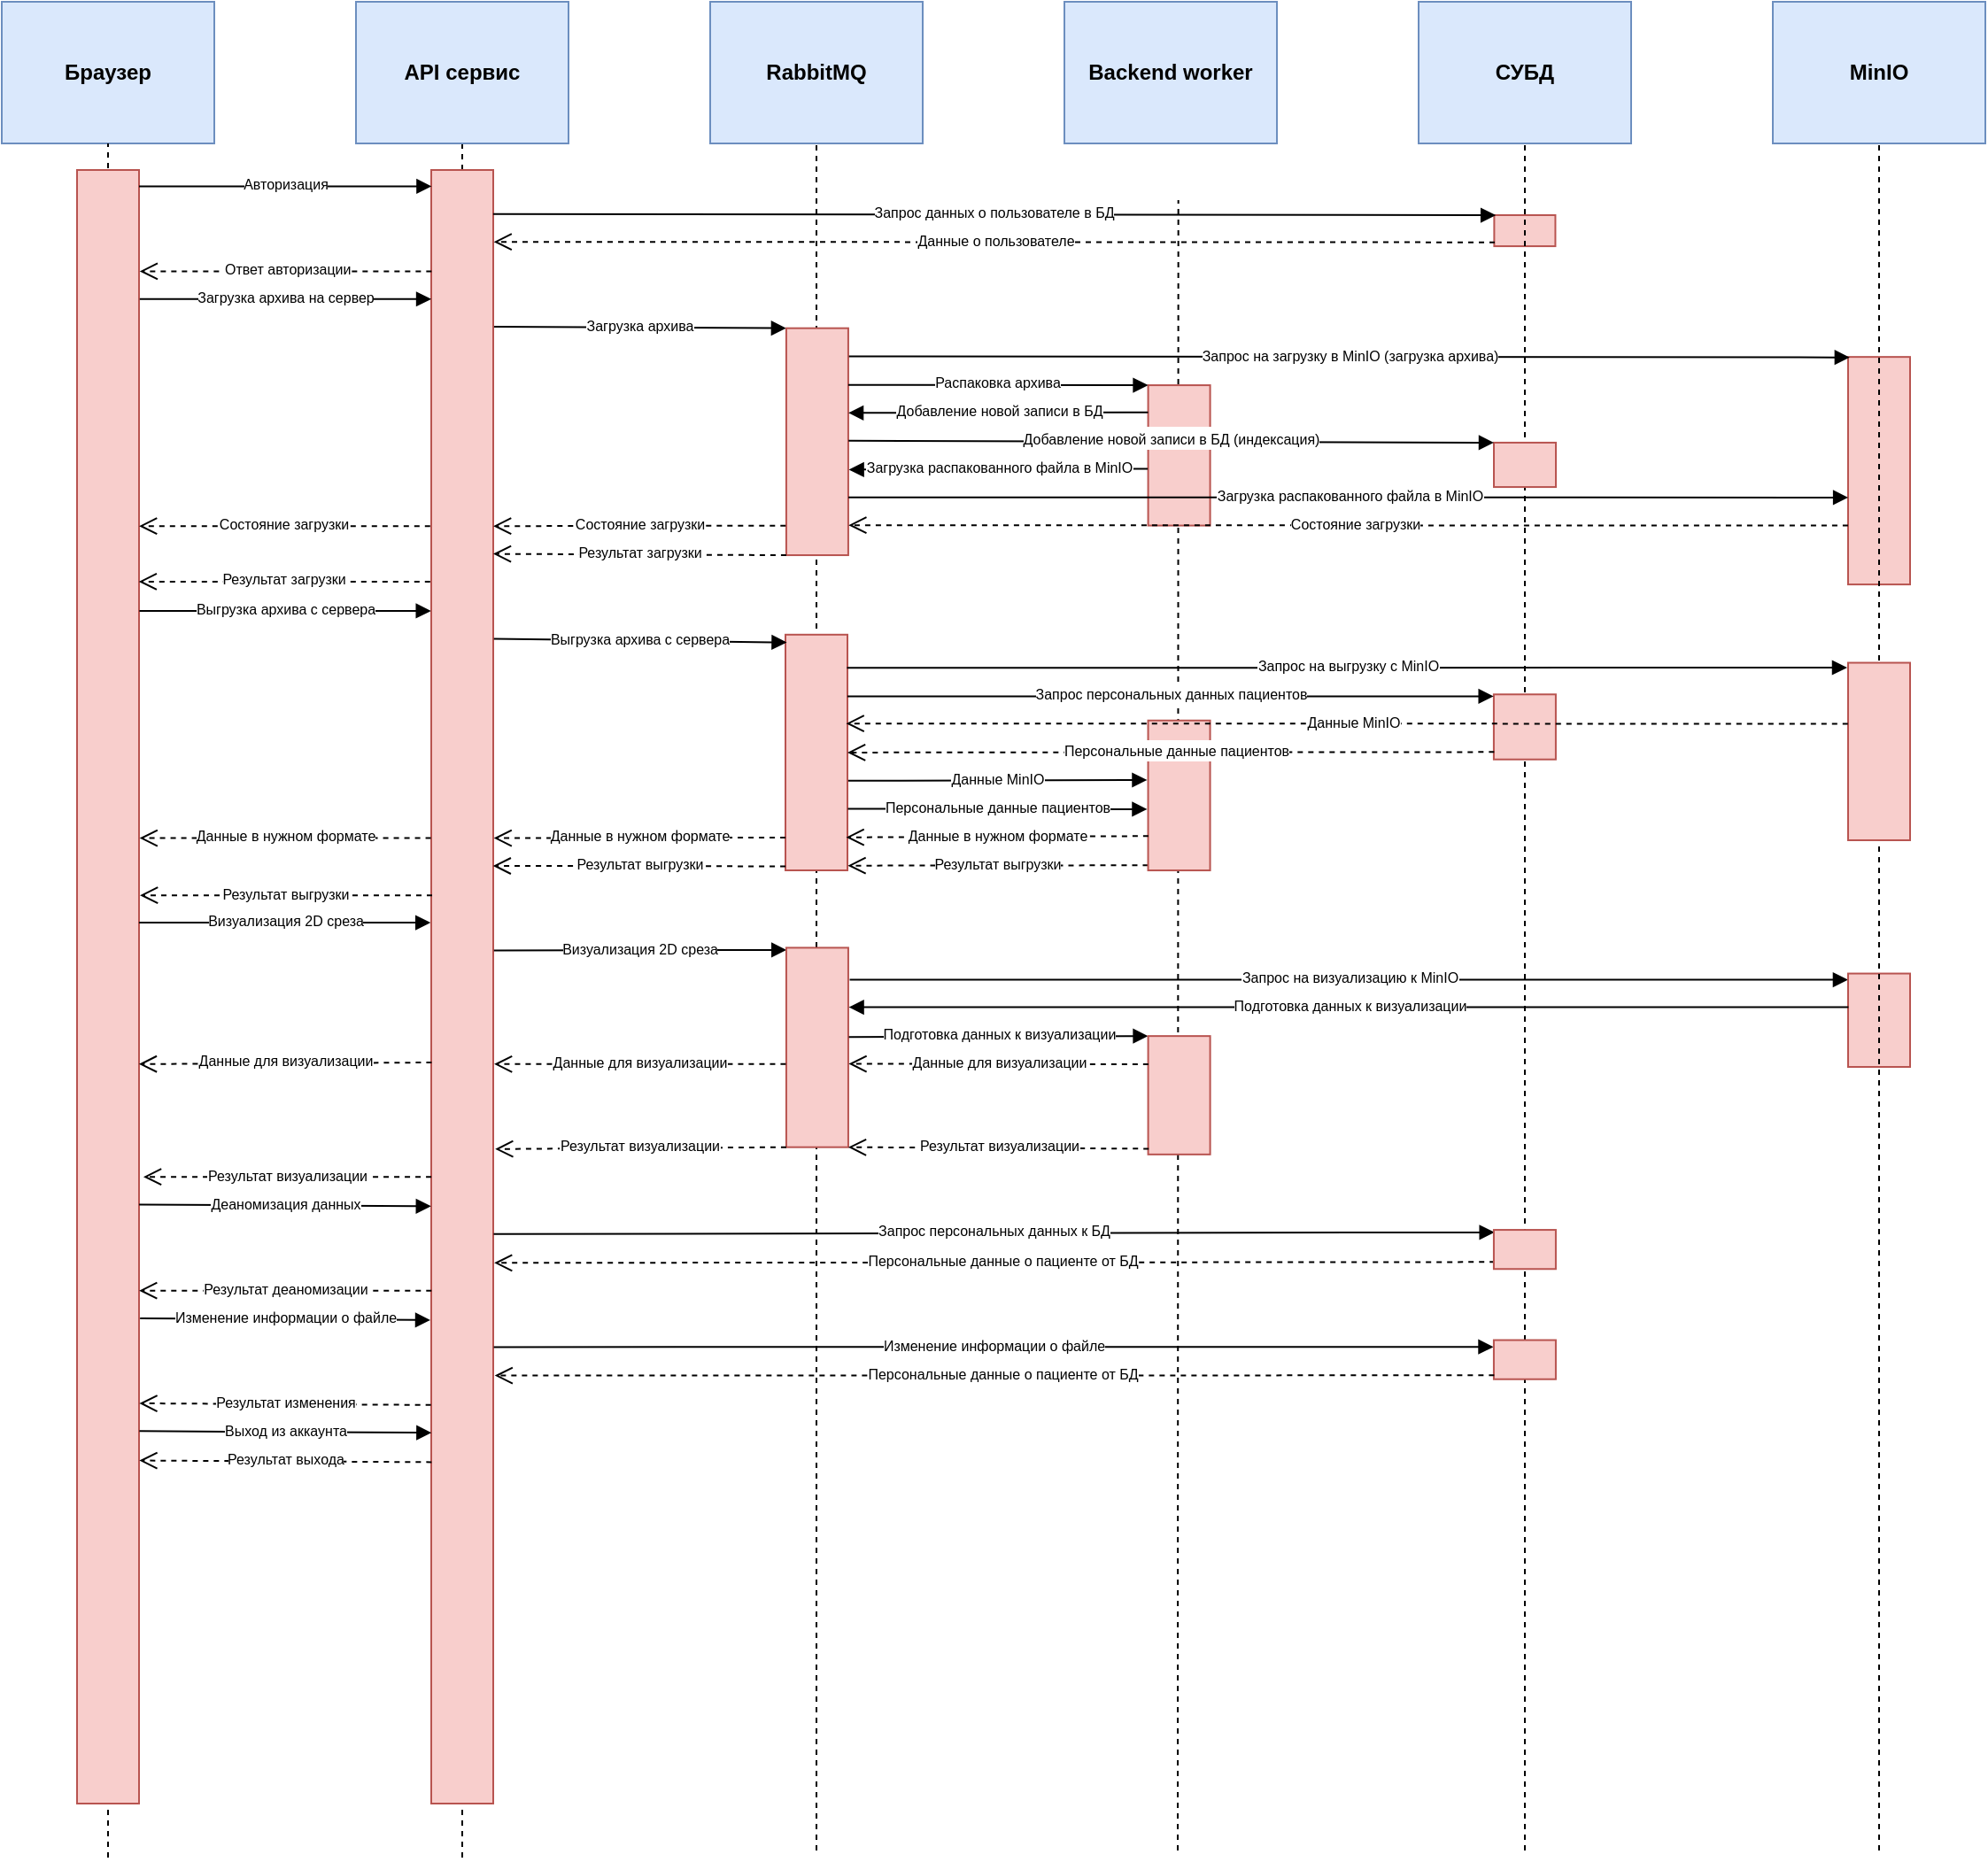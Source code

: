 <mxfile version="24.7.8">
  <diagram name="Page-1" id="-7-vLeRaQvUi-DyRjATi">
    <mxGraphModel dx="819" dy="477" grid="1" gridSize="4" guides="1" tooltips="1" connect="1" arrows="1" fold="1" page="1" pageScale="1" pageWidth="850" pageHeight="1100" math="0" shadow="0">
      <root>
        <mxCell id="0" />
        <mxCell id="1" parent="0" />
        <mxCell id="jtM0x4LrWnEkOrYZ_eJX-8" value="" style="endArrow=none;dashed=1;html=1;rounded=0;entryX=0.536;entryY=1.002;entryDx=0;entryDy=0;entryPerimeter=0;" parent="1" edge="1">
          <mxGeometry width="50" height="50" relative="1" as="geometry">
            <mxPoint x="704" y="1084" as="sourcePoint" />
            <mxPoint x="704.34" y="152.0" as="targetPoint" />
          </mxGeometry>
        </mxCell>
        <mxCell id="DCnHzgPeeYYXoKH0LnII-5" value="" style="endArrow=none;dashed=1;html=1;rounded=0;entryX=0.5;entryY=1;entryDx=0;entryDy=0;" parent="1" source="DCnHzgPeeYYXoKH0LnII-15" target="QcKT72nkIw5ETrxxPbvO-2" edge="1">
          <mxGeometry width="50" height="50" relative="1" as="geometry">
            <mxPoint x="300" y="1080" as="sourcePoint" />
            <mxPoint x="300.1" y="130" as="targetPoint" />
          </mxGeometry>
        </mxCell>
        <mxCell id="DCnHzgPeeYYXoKH0LnII-6" value="" style="endArrow=none;dashed=1;html=1;rounded=0;entryX=0.5;entryY=1;entryDx=0;entryDy=0;" parent="1" target="DCnHzgPeeYYXoKH0LnII-3" edge="1">
          <mxGeometry width="50" height="50" relative="1" as="geometry">
            <mxPoint x="500" y="1084" as="sourcePoint" />
            <mxPoint x="499.71" y="130" as="targetPoint" />
          </mxGeometry>
        </mxCell>
        <mxCell id="QcKT72nkIw5ETrxxPbvO-1" value="&lt;b&gt;Браузер&lt;/b&gt;" style="html=1;whiteSpace=wrap;fillColor=#dae8fc;strokeColor=#6c8ebf;" parent="1" vertex="1">
          <mxGeometry x="40" y="40" width="120" height="80" as="geometry" />
        </mxCell>
        <mxCell id="QcKT72nkIw5ETrxxPbvO-2" value="&lt;b&gt;API сервис&lt;/b&gt;" style="html=1;whiteSpace=wrap;fillColor=#dae8fc;strokeColor=#6c8ebf;" parent="1" vertex="1">
          <mxGeometry x="240" y="40" width="120" height="80" as="geometry" />
        </mxCell>
        <mxCell id="QcKT72nkIw5ETrxxPbvO-3" value="&lt;b&gt;Backend worker&lt;/b&gt;" style="html=1;whiteSpace=wrap;fillColor=#dae8fc;strokeColor=#6c8ebf;" parent="1" vertex="1">
          <mxGeometry x="640" y="40" width="120" height="80" as="geometry" />
        </mxCell>
        <mxCell id="DCnHzgPeeYYXoKH0LnII-3" value="&lt;b&gt;RabbitMQ&lt;/b&gt;" style="html=1;whiteSpace=wrap;fillColor=#dae8fc;strokeColor=#6c8ebf;" parent="1" vertex="1">
          <mxGeometry x="440" y="40" width="120" height="80" as="geometry" />
        </mxCell>
        <mxCell id="DCnHzgPeeYYXoKH0LnII-13" value="" style="endArrow=none;dashed=1;html=1;rounded=0;entryX=0.5;entryY=1;entryDx=0;entryDy=0;" parent="1" target="QcKT72nkIw5ETrxxPbvO-1" edge="1">
          <mxGeometry width="50" height="50" relative="1" as="geometry">
            <mxPoint x="100" y="1088" as="sourcePoint" />
            <mxPoint x="100" y="590" as="targetPoint" />
          </mxGeometry>
        </mxCell>
        <mxCell id="DCnHzgPeeYYXoKH0LnII-8" value="" style="rounded=0;whiteSpace=wrap;html=1;rotation=90;labelBackgroundColor=none;glass=0;fillColor=#f8cecc;strokeColor=#b85450;" parent="1" vertex="1">
          <mxGeometry x="-361.25" y="578.75" width="922.5" height="35" as="geometry" />
        </mxCell>
        <mxCell id="DCnHzgPeeYYXoKH0LnII-16" value="" style="endArrow=none;dashed=1;html=1;rounded=0;" parent="1" target="DCnHzgPeeYYXoKH0LnII-15" edge="1">
          <mxGeometry width="50" height="50" relative="1" as="geometry">
            <mxPoint x="300" y="1088" as="sourcePoint" />
            <mxPoint x="300" y="120" as="targetPoint" />
          </mxGeometry>
        </mxCell>
        <mxCell id="DCnHzgPeeYYXoKH0LnII-15" value="" style="rounded=0;whiteSpace=wrap;html=1;rotation=90;labelBackgroundColor=none;glass=0;fillColor=#f8cecc;strokeColor=#b85450;" parent="1" vertex="1">
          <mxGeometry x="-161.25" y="578.75" width="922.5" height="35" as="geometry" />
        </mxCell>
        <mxCell id="DCnHzgPeeYYXoKH0LnII-17" value="&lt;font style=&quot;font-size: 8px;&quot;&gt;Авторизация&lt;/font&gt;" style="html=1;verticalAlign=bottom;endArrow=block;curved=0;rounded=0;exitX=0.01;exitY=0;exitDx=0;exitDy=0;exitPerimeter=0;jumpSize=6;movable=1;resizable=1;rotatable=1;deletable=1;editable=1;locked=0;connectable=1;shadow=0;strokeWidth=1;entryX=0.01;entryY=0.994;entryDx=0;entryDy=0;entryPerimeter=0;targetPerimeterSpacing=0;spacingTop=0;spacing=-5;sourcePerimeterSpacing=0;endSize=6;startSize=6;" parent="1" source="DCnHzgPeeYYXoKH0LnII-8" target="DCnHzgPeeYYXoKH0LnII-15" edge="1">
          <mxGeometry x="0.0" width="80" relative="1" as="geometry">
            <mxPoint x="269.825" y="151.288" as="sourcePoint" />
            <mxPoint x="283" y="150" as="targetPoint" />
            <mxPoint as="offset" />
          </mxGeometry>
        </mxCell>
        <mxCell id="DCnHzgPeeYYXoKH0LnII-22" value="" style="rounded=0;whiteSpace=wrap;html=1;rotation=90;labelBackgroundColor=none;glass=0;fillColor=#f8cecc;strokeColor=#b85450;" parent="1" vertex="1">
          <mxGeometry x="891.18" y="152" width="17.55" height="34.53" as="geometry" />
        </mxCell>
        <mxCell id="DCnHzgPeeYYXoKH0LnII-23" value="Запрос данных о пользователе в БД" style="html=1;verticalAlign=bottom;endArrow=block;curved=0;rounded=0;exitX=0.027;exitY=0.002;exitDx=0;exitDy=0;exitPerimeter=0;jumpSize=6;movable=1;resizable=1;rotatable=1;deletable=1;editable=1;locked=0;connectable=1;shadow=0;strokeWidth=1;targetPerimeterSpacing=0;spacingTop=0;spacing=-5;sourcePerimeterSpacing=0;endSize=6;startSize=6;fontSize=8;entryX=0.002;entryY=0.974;entryDx=0;entryDy=0;entryPerimeter=0;" parent="1" source="DCnHzgPeeYYXoKH0LnII-15" target="DCnHzgPeeYYXoKH0LnII-22" edge="1">
          <mxGeometry x="0.0" width="80" relative="1" as="geometry">
            <mxPoint x="318.235" y="160.005" as="sourcePoint" />
            <mxPoint x="880" y="160" as="targetPoint" />
            <mxPoint as="offset" />
          </mxGeometry>
        </mxCell>
        <mxCell id="DCnHzgPeeYYXoKH0LnII-25" value="&lt;font style=&quot;font-size: 8px;&quot;&gt;Данные о пользователе&lt;/font&gt;" style="html=1;verticalAlign=bottom;endArrow=open;dashed=1;endSize=8;rounded=0;spacing=-5;fontSize=10;entryX=0.044;entryY=-0.009;entryDx=0;entryDy=0;entryPerimeter=0;exitX=0.874;exitY=0.991;exitDx=0;exitDy=0;exitPerimeter=0;" parent="1" source="DCnHzgPeeYYXoKH0LnII-22" target="DCnHzgPeeYYXoKH0LnII-15" edge="1">
          <mxGeometry x="0.0" relative="1" as="geometry">
            <mxPoint x="876" y="176" as="sourcePoint" />
            <mxPoint x="318.095" y="175.688" as="targetPoint" />
            <mxPoint as="offset" />
          </mxGeometry>
        </mxCell>
        <mxCell id="cB62RRdeZVZAQ7C6WHtT-6" value="&lt;span style=&quot;font-size: 8px;&quot;&gt;&amp;nbsp;Ответ авторизации&lt;/span&gt;" style="html=1;verticalAlign=bottom;endArrow=open;dashed=1;endSize=8;rounded=0;exitX=0.062;exitY=0.995;exitDx=0;exitDy=0;exitPerimeter=0;spacing=-5;fontSize=10;entryX=0.062;entryY=-0.011;entryDx=0;entryDy=0;entryPerimeter=0;" parent="1" source="DCnHzgPeeYYXoKH0LnII-15" target="DCnHzgPeeYYXoKH0LnII-8" edge="1">
          <mxGeometry x="0.001" relative="1" as="geometry">
            <mxPoint x="280.825" y="191.997" as="sourcePoint" />
            <mxPoint x="120" y="192" as="targetPoint" />
            <mxPoint as="offset" />
          </mxGeometry>
        </mxCell>
        <mxCell id="jtM0x4LrWnEkOrYZ_eJX-1" value="&lt;span style=&quot;font-size: 8px;&quot;&gt;Загрузка архива на сервер&lt;/span&gt;" style="html=1;verticalAlign=bottom;endArrow=block;curved=0;rounded=0;jumpSize=6;movable=1;resizable=1;rotatable=1;deletable=1;editable=1;locked=0;connectable=1;shadow=0;strokeWidth=1;targetPerimeterSpacing=0;spacingTop=0;spacing=-5;sourcePerimeterSpacing=0;endSize=6;startSize=6;exitX=0.079;exitY=-0.011;exitDx=0;exitDy=0;exitPerimeter=0;entryX=0.079;entryY=0.999;entryDx=0;entryDy=0;entryPerimeter=0;" parent="1" source="DCnHzgPeeYYXoKH0LnII-8" target="DCnHzgPeeYYXoKH0LnII-15" edge="1">
          <mxGeometry x="0.0" width="80" relative="1" as="geometry">
            <mxPoint x="120" y="208" as="sourcePoint" />
            <mxPoint x="280" y="208" as="targetPoint" />
            <mxPoint as="offset" />
          </mxGeometry>
        </mxCell>
        <mxCell id="jtM0x4LrWnEkOrYZ_eJX-5" value="&lt;span style=&quot;font-size: 8px;&quot;&gt;Загрузка архива&lt;/span&gt;" style="html=1;verticalAlign=bottom;endArrow=block;curved=0;rounded=0;jumpSize=6;movable=1;resizable=1;rotatable=1;deletable=1;editable=1;locked=0;connectable=1;shadow=0;strokeWidth=1;targetPerimeterSpacing=0;spacingTop=0;spacing=-5;sourcePerimeterSpacing=0;endSize=6;startSize=6;entryX=0;entryY=1;entryDx=0;entryDy=0;exitX=0.096;exitY=-0.013;exitDx=0;exitDy=0;exitPerimeter=0;" parent="1" source="DCnHzgPeeYYXoKH0LnII-15" target="jtM0x4LrWnEkOrYZ_eJX-4" edge="1">
          <mxGeometry x="0.0" width="80" relative="1" as="geometry">
            <mxPoint x="336" y="224" as="sourcePoint" />
            <mxPoint x="480" y="223.86" as="targetPoint" />
            <mxPoint as="offset" />
          </mxGeometry>
        </mxCell>
        <mxCell id="jtM0x4LrWnEkOrYZ_eJX-7" value="&lt;b&gt;СУБД&lt;/b&gt;" style="html=1;whiteSpace=wrap;fillColor=#dae8fc;strokeColor=#6c8ebf;" parent="1" vertex="1">
          <mxGeometry x="840" y="40" width="120" height="80" as="geometry" />
        </mxCell>
        <mxCell id="jtM0x4LrWnEkOrYZ_eJX-11" value="" style="endArrow=none;dashed=1;html=1;rounded=0;entryX=0.5;entryY=1;entryDx=0;entryDy=0;" parent="1" target="jtM0x4LrWnEkOrYZ_eJX-7" edge="1">
          <mxGeometry width="50" height="50" relative="1" as="geometry">
            <mxPoint x="900" y="1084" as="sourcePoint" />
            <mxPoint x="908" y="143.08" as="targetPoint" />
          </mxGeometry>
        </mxCell>
        <mxCell id="jtM0x4LrWnEkOrYZ_eJX-10" value="" style="rounded=0;whiteSpace=wrap;html=1;rotation=90;labelBackgroundColor=none;glass=0;fillColor=#f8cecc;strokeColor=#b85450;" parent="1" vertex="1">
          <mxGeometry x="1035.76" y="287.31" width="128.47" height="35" as="geometry" />
        </mxCell>
        <mxCell id="jtM0x4LrWnEkOrYZ_eJX-14" value="" style="rounded=0;whiteSpace=wrap;html=1;rotation=90;labelBackgroundColor=none;glass=0;fillColor=#f8cecc;strokeColor=#b85450;" parent="1" vertex="1">
          <mxGeometry x="887.47" y="284" width="25.07" height="35" as="geometry" />
        </mxCell>
        <mxCell id="jtM0x4LrWnEkOrYZ_eJX-4" value="" style="rounded=0;whiteSpace=wrap;html=1;rotation=90;labelBackgroundColor=none;glass=0;fillColor=#f8cecc;strokeColor=#b85450;" parent="1" vertex="1">
          <mxGeometry x="436.37" y="270.93" width="128.18" height="35" as="geometry" />
        </mxCell>
        <mxCell id="jtM0x4LrWnEkOrYZ_eJX-9" value="&lt;span style=&quot;font-size: 8px;&quot;&gt;Запрос на загрузку в MinIO (загрузка архива)&lt;/span&gt;" style="html=1;verticalAlign=bottom;endArrow=block;curved=0;rounded=0;jumpSize=6;movable=1;resizable=1;rotatable=1;deletable=1;editable=1;locked=0;connectable=1;shadow=0;strokeWidth=1;targetPerimeterSpacing=0;spacingTop=0;spacing=-5;sourcePerimeterSpacing=0;endSize=6;startSize=6;entryX=0.002;entryY=0.973;entryDx=0;entryDy=0;entryPerimeter=0;exitX=0.124;exitY=-0.011;exitDx=0;exitDy=0;exitPerimeter=0;" parent="1" source="jtM0x4LrWnEkOrYZ_eJX-4" target="jtM0x4LrWnEkOrYZ_eJX-10" edge="1">
          <mxGeometry x="0.0" width="80" relative="1" as="geometry">
            <mxPoint x="540" y="256" as="sourcePoint" />
            <mxPoint x="880" y="255.86" as="targetPoint" />
            <mxPoint as="offset" />
          </mxGeometry>
        </mxCell>
        <mxCell id="jtM0x4LrWnEkOrYZ_eJX-16" value="&lt;span style=&quot;font-size: 8px;&quot;&gt;Состояние загрузки&lt;/span&gt;" style="html=1;verticalAlign=bottom;endArrow=open;dashed=1;endSize=8;rounded=0;spacing=-5;fontSize=10;exitX=0.87;exitY=1.009;exitDx=0;exitDy=0;exitPerimeter=0;entryX=0.218;entryY=-0.001;entryDx=0;entryDy=0;entryPerimeter=0;" parent="1" source="jtM0x4LrWnEkOrYZ_eJX-4" target="DCnHzgPeeYYXoKH0LnII-15" edge="1">
          <mxGeometry x="0.001" relative="1" as="geometry">
            <mxPoint x="472" y="336" as="sourcePoint" />
            <mxPoint x="324" y="336" as="targetPoint" />
            <mxPoint as="offset" />
          </mxGeometry>
        </mxCell>
        <mxCell id="jtM0x4LrWnEkOrYZ_eJX-19" value="&lt;span style=&quot;font-size: 8px;&quot;&gt;Состояние загрузки&lt;/span&gt;" style="html=1;verticalAlign=bottom;endArrow=open;dashed=1;endSize=8;rounded=0;spacing=-5;fontSize=10;exitX=0.218;exitY=1.017;exitDx=0;exitDy=0;exitPerimeter=0;entryX=0.218;entryY=-0.001;entryDx=0;entryDy=0;entryPerimeter=0;" parent="1" source="DCnHzgPeeYYXoKH0LnII-15" target="DCnHzgPeeYYXoKH0LnII-8" edge="1">
          <mxGeometry x="0.001" relative="1" as="geometry">
            <mxPoint x="276" y="336" as="sourcePoint" />
            <mxPoint x="124" y="336" as="targetPoint" />
            <mxPoint as="offset" />
          </mxGeometry>
        </mxCell>
        <mxCell id="jtM0x4LrWnEkOrYZ_eJX-21" value="&lt;span style=&quot;font-size: 8px;&quot;&gt;Результат загрузки&lt;/span&gt;" style="html=1;verticalAlign=bottom;endArrow=open;dashed=1;endSize=8;rounded=0;spacing=-5;fontSize=10;exitX=0.252;exitY=1.017;exitDx=0;exitDy=0;exitPerimeter=0;entryX=0.252;entryY=0.004;entryDx=0;entryDy=0;entryPerimeter=0;" parent="1" source="DCnHzgPeeYYXoKH0LnII-15" target="DCnHzgPeeYYXoKH0LnII-8" edge="1">
          <mxGeometry x="0.001" relative="1" as="geometry">
            <mxPoint x="272" y="368" as="sourcePoint" />
            <mxPoint x="128" y="368" as="targetPoint" />
            <mxPoint as="offset" />
          </mxGeometry>
        </mxCell>
        <mxCell id="jtM0x4LrWnEkOrYZ_eJX-22" value="&lt;span style=&quot;font-size: 8px;&quot;&gt;Выгрузка архива с сервера&lt;/span&gt;" style="html=1;verticalAlign=bottom;endArrow=block;curved=0;rounded=0;exitX=0.339;exitY=-0.005;exitDx=0;exitDy=0;exitPerimeter=0;jumpSize=6;movable=1;resizable=1;rotatable=1;deletable=1;editable=1;locked=0;connectable=1;shadow=0;strokeWidth=1;targetPerimeterSpacing=0;spacingTop=0;spacing=-5;sourcePerimeterSpacing=0;endSize=6;startSize=6;entryX=0.339;entryY=1.004;entryDx=0;entryDy=0;entryPerimeter=0;" parent="1" edge="1">
          <mxGeometry x="0.0" width="80" relative="1" as="geometry">
            <mxPoint x="117.675" y="383.998" as="sourcePoint" />
            <mxPoint x="282.36" y="383.997" as="targetPoint" />
            <mxPoint as="offset" />
          </mxGeometry>
        </mxCell>
        <mxCell id="jtM0x4LrWnEkOrYZ_eJX-23" value="" style="rounded=0;whiteSpace=wrap;html=1;rotation=90;labelBackgroundColor=none;glass=0;fillColor=#f8cecc;strokeColor=#b85450;" parent="1" vertex="1">
          <mxGeometry x="433.46" y="446.45" width="133.09" height="35" as="geometry" />
        </mxCell>
        <mxCell id="jtM0x4LrWnEkOrYZ_eJX-25" value="&lt;span style=&quot;font-size: 8px;&quot;&gt;Выгрузка архива с сервера&lt;/span&gt;" style="html=1;verticalAlign=bottom;endArrow=block;curved=0;rounded=0;jumpSize=6;movable=1;resizable=1;rotatable=1;deletable=1;editable=1;locked=0;connectable=1;shadow=0;strokeWidth=1;targetPerimeterSpacing=0;spacingTop=0;spacing=-5;sourcePerimeterSpacing=0;endSize=6;startSize=6;entryX=0.033;entryY=0.979;entryDx=0;entryDy=0;entryPerimeter=0;exitX=0.287;exitY=-0.01;exitDx=0;exitDy=0;exitPerimeter=0;" parent="1" source="DCnHzgPeeYYXoKH0LnII-15" target="jtM0x4LrWnEkOrYZ_eJX-23" edge="1">
          <mxGeometry x="0.0" width="80" relative="1" as="geometry">
            <mxPoint x="324" y="400" as="sourcePoint" />
            <mxPoint x="480" y="400.27" as="targetPoint" />
            <mxPoint as="offset" />
          </mxGeometry>
        </mxCell>
        <mxCell id="jtM0x4LrWnEkOrYZ_eJX-26" value="&lt;span style=&quot;font-size: 8px;&quot;&gt;Запрос на выгрузку с MinIO&lt;/span&gt;" style="html=1;verticalAlign=bottom;endArrow=block;curved=0;rounded=0;jumpSize=6;movable=1;resizable=1;rotatable=1;deletable=1;editable=1;locked=0;connectable=1;shadow=0;strokeWidth=1;targetPerimeterSpacing=0;spacingTop=0;spacing=-5;sourcePerimeterSpacing=0;endSize=6;startSize=6;exitX=0.141;exitY=0.008;exitDx=0;exitDy=0;exitPerimeter=0;" parent="1" source="jtM0x4LrWnEkOrYZ_eJX-23" edge="1">
          <mxGeometry x="-0.0" width="80" relative="1" as="geometry">
            <mxPoint x="520" y="416" as="sourcePoint" />
            <mxPoint x="1082" y="416" as="targetPoint" />
            <mxPoint as="offset" />
          </mxGeometry>
        </mxCell>
        <mxCell id="jtM0x4LrWnEkOrYZ_eJX-32" value="&lt;span style=&quot;font-size: 8px;&quot;&gt;Результат загрузки&lt;/span&gt;" style="html=1;verticalAlign=bottom;endArrow=open;dashed=1;endSize=8;rounded=0;spacing=-5;fontSize=10;exitX=1;exitY=1;exitDx=0;exitDy=0;entryX=0.235;entryY=0.001;entryDx=0;entryDy=0;entryPerimeter=0;" parent="1" source="jtM0x4LrWnEkOrYZ_eJX-4" target="DCnHzgPeeYYXoKH0LnII-15" edge="1">
          <mxGeometry x="0.001" relative="1" as="geometry">
            <mxPoint x="481" y="352.86" as="sourcePoint" />
            <mxPoint x="332" y="352" as="targetPoint" />
            <mxPoint as="offset" />
          </mxGeometry>
        </mxCell>
        <mxCell id="jtM0x4LrWnEkOrYZ_eJX-36" value="&lt;span style=&quot;font-size: 8px;&quot;&gt;Результат выгрузки&lt;/span&gt;" style="html=1;verticalAlign=bottom;endArrow=open;dashed=1;endSize=8;rounded=0;spacing=-5;fontSize=10;exitX=0.966;exitY=1.001;exitDx=0;exitDy=0;exitPerimeter=0;entryX=0.98;entryY=-0.006;entryDx=0;entryDy=0;entryPerimeter=0;" parent="1" source="NHm21bwI3GpqRMTArBsJ-2" target="jtM0x4LrWnEkOrYZ_eJX-23" edge="1">
          <mxGeometry x="0.001" relative="1" as="geometry">
            <mxPoint x="677.95" y="544.903" as="sourcePoint" />
            <mxPoint x="528" y="528" as="targetPoint" />
            <mxPoint as="offset" />
          </mxGeometry>
        </mxCell>
        <mxCell id="jtM0x4LrWnEkOrYZ_eJX-37" value="&lt;span style=&quot;font-size: 8px;&quot;&gt;Результат выгрузки&lt;/span&gt;" style="html=1;verticalAlign=bottom;endArrow=open;dashed=1;endSize=8;rounded=0;spacing=-5;fontSize=10;exitX=0.444;exitY=0.986;exitDx=0;exitDy=0;exitPerimeter=0;entryX=0.444;entryY=-0.015;entryDx=0;entryDy=0;entryPerimeter=0;" parent="1" source="DCnHzgPeeYYXoKH0LnII-15" target="DCnHzgPeeYYXoKH0LnII-8" edge="1">
          <mxGeometry x="0.001" relative="1" as="geometry">
            <mxPoint x="280" y="528" as="sourcePoint" />
            <mxPoint x="120" y="528" as="targetPoint" />
            <mxPoint as="offset" />
          </mxGeometry>
        </mxCell>
        <mxCell id="jtM0x4LrWnEkOrYZ_eJX-39" value="&lt;span style=&quot;font-size: 8px;&quot;&gt;Визуализация 2D среза&lt;/span&gt;" style="html=1;verticalAlign=bottom;endArrow=block;curved=0;rounded=0;exitX=0.478;exitY=0.001;exitDx=0;exitDy=0;exitPerimeter=0;jumpSize=6;movable=1;resizable=1;rotatable=1;deletable=1;editable=1;locked=0;connectable=1;shadow=0;strokeWidth=1;targetPerimeterSpacing=0;spacingTop=0;spacing=-5;sourcePerimeterSpacing=0;endSize=6;startSize=6;entryX=0.478;entryY=1.011;entryDx=0;entryDy=0;entryPerimeter=0;" parent="1" edge="1">
          <mxGeometry x="0.0" width="80" relative="1" as="geometry">
            <mxPoint x="117.465" y="560.005" as="sourcePoint" />
            <mxPoint x="282.115" y="560.005" as="targetPoint" />
            <mxPoint as="offset" />
          </mxGeometry>
        </mxCell>
        <mxCell id="jtM0x4LrWnEkOrYZ_eJX-40" value="&lt;span style=&quot;font-size: 8px;&quot;&gt;Визуализация 2D среза&lt;/span&gt;" style="html=1;verticalAlign=bottom;endArrow=block;curved=0;rounded=0;exitX=0.495;exitY=-0.011;exitDx=0;exitDy=0;exitPerimeter=0;jumpSize=6;movable=1;resizable=1;rotatable=1;deletable=1;editable=1;locked=0;connectable=1;shadow=0;strokeWidth=1;targetPerimeterSpacing=0;spacingTop=0;spacing=-5;sourcePerimeterSpacing=0;endSize=6;startSize=6;entryX=0.011;entryY=0.995;entryDx=0;entryDy=0;entryPerimeter=0;" parent="1" target="jtM0x4LrWnEkOrYZ_eJX-41" edge="1">
          <mxGeometry x="0.0" width="80" relative="1" as="geometry">
            <mxPoint x="317.885" y="575.688" as="sourcePoint" />
            <mxPoint x="480" y="576.05" as="targetPoint" />
            <mxPoint as="offset" />
          </mxGeometry>
        </mxCell>
        <mxCell id="jtM0x4LrWnEkOrYZ_eJX-41" value="" style="rounded=0;whiteSpace=wrap;html=1;rotation=90;labelBackgroundColor=none;glass=0;fillColor=#f8cecc;strokeColor=#b85450;" parent="1" vertex="1">
          <mxGeometry x="444.15" y="613.02" width="112.63" height="35" as="geometry" />
        </mxCell>
        <mxCell id="jtM0x4LrWnEkOrYZ_eJX-43" value="&lt;span style=&quot;font-size: 8px;&quot;&gt;Запрос на визуализацию к MinIO&lt;/span&gt;" style="html=1;verticalAlign=bottom;endArrow=block;curved=0;rounded=0;jumpSize=6;movable=1;resizable=1;rotatable=1;deletable=1;editable=1;locked=0;connectable=1;shadow=0;strokeWidth=1;targetPerimeterSpacing=0;spacingTop=0;spacing=-5;sourcePerimeterSpacing=0;endSize=6;startSize=6;entryX=0.066;entryY=1.001;entryDx=0;entryDy=0;entryPerimeter=0;exitX=0.16;exitY=-0.023;exitDx=0;exitDy=0;exitPerimeter=0;" parent="1" source="jtM0x4LrWnEkOrYZ_eJX-41" target="jtM0x4LrWnEkOrYZ_eJX-44" edge="1">
          <mxGeometry x="0.0" width="80" relative="1" as="geometry">
            <mxPoint x="552" y="591" as="sourcePoint" />
            <mxPoint x="1072" y="591" as="targetPoint" />
            <mxPoint as="offset" />
          </mxGeometry>
        </mxCell>
        <mxCell id="jtM0x4LrWnEkOrYZ_eJX-44" value="" style="rounded=0;whiteSpace=wrap;html=1;rotation=90;labelBackgroundColor=none;glass=0;fillColor=#f8cecc;strokeColor=#b85450;" parent="1" vertex="1">
          <mxGeometry x="1073.64" y="597.64" width="52.73" height="35" as="geometry" />
        </mxCell>
        <mxCell id="jtM0x4LrWnEkOrYZ_eJX-49" value="&lt;span style=&quot;font-size: 8px;&quot;&gt;Результат визуализации&lt;/span&gt;" style="html=1;verticalAlign=bottom;endArrow=open;dashed=1;endSize=8;rounded=0;spacing=-5;fontSize=10;entryX=0.582;entryY=-0.032;entryDx=0;entryDy=0;entryPerimeter=0;exitX=1;exitY=1;exitDx=0;exitDy=0;" parent="1" source="jtM0x4LrWnEkOrYZ_eJX-41" edge="1">
          <mxGeometry x="0.002" relative="1" as="geometry">
            <mxPoint x="476" y="684" as="sourcePoint" />
            <mxPoint x="318.62" y="687.895" as="targetPoint" />
            <mxPoint as="offset" />
          </mxGeometry>
        </mxCell>
        <mxCell id="jtM0x4LrWnEkOrYZ_eJX-50" value="&lt;span style=&quot;font-size: 8px;&quot;&gt;Результат визуализации&lt;/span&gt;" style="html=1;verticalAlign=bottom;endArrow=open;dashed=1;endSize=8;rounded=0;spacing=-5;fontSize=10;exitX=0.599;exitY=0.999;exitDx=0;exitDy=0;exitPerimeter=0;entryX=0.599;entryY=-0.071;entryDx=0;entryDy=0;entryPerimeter=0;" parent="1" edge="1">
          <mxGeometry x="0.002" relative="1" as="geometry">
            <mxPoint x="282.535" y="703.578" as="sourcePoint" />
            <mxPoint x="119.985" y="703.578" as="targetPoint" />
            <mxPoint as="offset" />
          </mxGeometry>
        </mxCell>
        <mxCell id="jtM0x4LrWnEkOrYZ_eJX-51" value="&lt;span style=&quot;font-size: 8px;&quot;&gt;Деаномизация данных&lt;/span&gt;" style="html=1;verticalAlign=bottom;endArrow=block;curved=0;rounded=0;exitX=0.616;exitY=-0.001;exitDx=0;exitDy=0;exitPerimeter=0;jumpSize=6;movable=1;resizable=1;rotatable=1;deletable=1;editable=1;locked=0;connectable=1;shadow=0;strokeWidth=1;targetPerimeterSpacing=0;spacingTop=0;spacing=-5;sourcePerimeterSpacing=0;endSize=6;startSize=6;entryX=0.617;entryY=1.003;entryDx=0;entryDy=0;entryPerimeter=0;" parent="1" edge="1">
          <mxGeometry x="0.0" width="80" relative="1" as="geometry">
            <mxPoint x="117.535" y="719.26" as="sourcePoint" />
            <mxPoint x="282.395" y="720.183" as="targetPoint" />
            <mxPoint as="offset" />
          </mxGeometry>
        </mxCell>
        <mxCell id="jtM0x4LrWnEkOrYZ_eJX-52" value="&lt;span style=&quot;font-size: 8px;&quot;&gt;Запрос персональных данных к БД&lt;/span&gt;" style="html=1;verticalAlign=bottom;endArrow=block;curved=0;rounded=0;exitX=0.634;exitY=-0.006;exitDx=0;exitDy=0;exitPerimeter=0;jumpSize=6;movable=1;resizable=1;rotatable=1;deletable=1;editable=1;locked=0;connectable=1;shadow=0;strokeWidth=1;targetPerimeterSpacing=0;spacingTop=0;spacing=-5;sourcePerimeterSpacing=0;endSize=6;startSize=6;entryX=0.063;entryY=0.989;entryDx=0;entryDy=0;entryPerimeter=0;" parent="1" target="MNIYdGSiHyuOn0AsFa-c-3" edge="1">
          <mxGeometry x="0.0" width="80" relative="1" as="geometry">
            <mxPoint x="317.71" y="735.865" as="sourcePoint" />
            <mxPoint x="872" y="736" as="targetPoint" />
            <mxPoint as="offset" />
          </mxGeometry>
        </mxCell>
        <mxCell id="jtM0x4LrWnEkOrYZ_eJX-59" value="&lt;span style=&quot;font-size: 8px;&quot;&gt;Персональные данные о пациенте от БД&lt;/span&gt;" style="html=1;verticalAlign=bottom;endArrow=open;dashed=1;endSize=8;rounded=0;spacing=-5;fontSize=10;exitX=0.821;exitY=0.982;exitDx=0;exitDy=0;exitPerimeter=0;entryX=0.669;entryY=-0.016;entryDx=0;entryDy=0;entryPerimeter=0;" parent="1" source="MNIYdGSiHyuOn0AsFa-c-3" target="DCnHzgPeeYYXoKH0LnII-15" edge="1">
          <mxGeometry x="-0.014" relative="1" as="geometry">
            <mxPoint x="876" y="752" as="sourcePoint" />
            <mxPoint x="328" y="752" as="targetPoint" />
            <mxPoint as="offset" />
          </mxGeometry>
        </mxCell>
        <mxCell id="jtM0x4LrWnEkOrYZ_eJX-64" value="&lt;span style=&quot;font-size: 8px;&quot;&gt;Результат деаномизации&lt;/span&gt;" style="html=1;verticalAlign=bottom;endArrow=open;dashed=1;endSize=8;rounded=0;spacing=-5;fontSize=10;exitX=0.686;exitY=0.996;exitDx=0;exitDy=0;exitPerimeter=0;entryX=0.686;entryY=-0.002;entryDx=0;entryDy=0;entryPerimeter=0;" parent="1" source="DCnHzgPeeYYXoKH0LnII-15" target="DCnHzgPeeYYXoKH0LnII-8" edge="1">
          <mxGeometry x="0.002" relative="1" as="geometry">
            <mxPoint x="282.36" y="831.805" as="sourcePoint" />
            <mxPoint x="136" y="768" as="targetPoint" />
            <mxPoint as="offset" />
          </mxGeometry>
        </mxCell>
        <mxCell id="jtM0x4LrWnEkOrYZ_eJX-82" value="&lt;span style=&quot;font-size: 8px;&quot;&gt;Изменение информации о файле&lt;/span&gt;" style="html=1;verticalAlign=bottom;endArrow=block;curved=0;rounded=0;jumpSize=6;movable=1;resizable=1;rotatable=1;deletable=1;editable=1;locked=0;connectable=1;shadow=0;strokeWidth=1;targetPerimeterSpacing=0;spacingTop=0;spacing=-5;sourcePerimeterSpacing=0;endSize=6;startSize=6;exitX=0.963;exitY=-0.008;exitDx=0;exitDy=0;exitPerimeter=0;entryX=0.174;entryY=1.006;entryDx=0;entryDy=0;entryPerimeter=0;" parent="1" target="MNIYdGSiHyuOn0AsFa-c-5" edge="1">
          <mxGeometry x="-0.0" width="80" relative="1" as="geometry">
            <mxPoint x="317.78" y="799.688" as="sourcePoint" />
            <mxPoint x="856" y="800" as="targetPoint" />
            <mxPoint as="offset" />
          </mxGeometry>
        </mxCell>
        <mxCell id="jtM0x4LrWnEkOrYZ_eJX-84" value="&lt;span style=&quot;font-size: 8px;&quot;&gt;Выход из аккаунта&lt;/span&gt;" style="html=1;verticalAlign=bottom;endArrow=block;curved=0;rounded=0;jumpSize=6;movable=1;resizable=1;rotatable=1;deletable=1;editable=1;locked=0;connectable=1;shadow=0;strokeWidth=1;targetPerimeterSpacing=0;spacingTop=0;spacing=-5;sourcePerimeterSpacing=0;endSize=6;startSize=6;exitX=0.772;exitY=-0.005;exitDx=0;exitDy=0;exitPerimeter=0;entryX=0.773;entryY=0.995;entryDx=0;entryDy=0;entryPerimeter=0;" parent="1" source="DCnHzgPeeYYXoKH0LnII-8" target="DCnHzgPeeYYXoKH0LnII-15" edge="1">
          <mxGeometry x="-0.0" width="80" relative="1" as="geometry">
            <mxPoint x="124" y="848" as="sourcePoint" />
            <mxPoint x="264" y="848" as="targetPoint" />
            <mxPoint as="offset" />
          </mxGeometry>
        </mxCell>
        <mxCell id="jtM0x4LrWnEkOrYZ_eJX-92" value="&lt;span style=&quot;font-size: 8px;&quot;&gt;Результат изменения&lt;/span&gt;" style="html=1;verticalAlign=bottom;endArrow=open;dashed=1;endSize=8;rounded=0;spacing=-5;fontSize=10;exitX=0.756;exitY=1.005;exitDx=0;exitDy=0;exitPerimeter=0;entryX=0.755;entryY=-0.005;entryDx=0;entryDy=0;entryPerimeter=0;" parent="1" source="DCnHzgPeeYYXoKH0LnII-15" target="DCnHzgPeeYYXoKH0LnII-8" edge="1">
          <mxGeometry x="0.001" relative="1" as="geometry">
            <mxPoint x="280" y="832" as="sourcePoint" />
            <mxPoint x="144" y="832" as="targetPoint" />
            <mxPoint as="offset" />
          </mxGeometry>
        </mxCell>
        <mxCell id="jtM0x4LrWnEkOrYZ_eJX-93" value="&lt;span style=&quot;font-size: 8px;&quot;&gt;Изменение информации о файле&lt;/span&gt;" style="html=1;verticalAlign=bottom;endArrow=block;curved=0;rounded=0;jumpSize=6;movable=1;resizable=1;rotatable=1;deletable=1;editable=1;locked=0;connectable=1;shadow=0;strokeWidth=1;targetPerimeterSpacing=0;spacingTop=0;spacing=-5;sourcePerimeterSpacing=0;endSize=6;startSize=6;exitX=0.703;exitY=-0.017;exitDx=0;exitDy=0;exitPerimeter=0;entryX=0.704;entryY=1.014;entryDx=0;entryDy=0;entryPerimeter=0;" parent="1" source="DCnHzgPeeYYXoKH0LnII-8" target="DCnHzgPeeYYXoKH0LnII-15" edge="1">
          <mxGeometry x="-0.0" width="80" relative="1" as="geometry">
            <mxPoint x="124" y="784" as="sourcePoint" />
            <mxPoint x="276" y="784" as="targetPoint" />
            <mxPoint as="offset" />
          </mxGeometry>
        </mxCell>
        <mxCell id="jtM0x4LrWnEkOrYZ_eJX-97" value="&lt;span style=&quot;font-size: 8px;&quot;&gt;Результат выхода&lt;/span&gt;" style="html=1;verticalAlign=bottom;endArrow=open;dashed=1;endSize=8;rounded=0;spacing=-5;fontSize=10;exitX=0.791;exitY=0.995;exitDx=0;exitDy=0;exitPerimeter=0;entryX=0.79;entryY=-0.005;entryDx=0;entryDy=0;entryPerimeter=0;" parent="1" source="DCnHzgPeeYYXoKH0LnII-15" target="DCnHzgPeeYYXoKH0LnII-8" edge="1">
          <mxGeometry x="0.001" relative="1" as="geometry">
            <mxPoint x="282.115" y="907.975" as="sourcePoint" />
            <mxPoint x="128" y="864" as="targetPoint" />
            <mxPoint as="offset" />
          </mxGeometry>
        </mxCell>
        <mxCell id="IztY4atu-vnlkCIvI9x5-3" value="&lt;b&gt;MinIO&lt;/b&gt;" style="html=1;whiteSpace=wrap;fillColor=#dae8fc;strokeColor=#6c8ebf;" parent="1" vertex="1">
          <mxGeometry x="1040" y="40" width="120" height="80" as="geometry" />
        </mxCell>
        <mxCell id="IztY4atu-vnlkCIvI9x5-4" value="" style="endArrow=none;dashed=1;html=1;rounded=0;entryX=0.5;entryY=1;entryDx=0;entryDy=0;" parent="1" target="IztY4atu-vnlkCIvI9x5-3" edge="1">
          <mxGeometry width="50" height="50" relative="1" as="geometry">
            <mxPoint x="1100" y="1084" as="sourcePoint" />
            <mxPoint x="1099.9" y="125.8" as="targetPoint" />
          </mxGeometry>
        </mxCell>
        <mxCell id="IztY4atu-vnlkCIvI9x5-6" value="" style="rounded=0;whiteSpace=wrap;html=1;rotation=90;labelBackgroundColor=none;glass=0;fillColor=#f8cecc;strokeColor=#b85450;" parent="1" vertex="1">
          <mxGeometry x="665.17" y="278.66" width="79.24" height="35" as="geometry" />
        </mxCell>
        <mxCell id="IztY4atu-vnlkCIvI9x5-7" value="&lt;span style=&quot;font-size: 8px;&quot;&gt;Распаковка архива&lt;/span&gt;" style="html=1;verticalAlign=bottom;endArrow=block;curved=0;rounded=0;jumpSize=6;movable=1;resizable=1;rotatable=1;deletable=1;editable=1;locked=0;connectable=1;shadow=0;strokeWidth=1;targetPerimeterSpacing=0;spacingTop=0;spacing=-5;sourcePerimeterSpacing=0;endSize=6;startSize=6;exitX=0.25;exitY=0;exitDx=0;exitDy=0;entryX=0;entryY=1;entryDx=0;entryDy=0;" parent="1" source="jtM0x4LrWnEkOrYZ_eJX-4" target="IztY4atu-vnlkCIvI9x5-6" edge="1">
          <mxGeometry x="0.0" width="80" relative="1" as="geometry">
            <mxPoint x="522" y="256" as="sourcePoint" />
            <mxPoint x="684" y="252" as="targetPoint" />
            <mxPoint as="offset" />
          </mxGeometry>
        </mxCell>
        <mxCell id="IztY4atu-vnlkCIvI9x5-9" value="&lt;span style=&quot;font-size: 8px;&quot;&gt;Добавление новой записи в БД&lt;/span&gt;" style="html=1;verticalAlign=bottom;endArrow=block;curved=0;rounded=0;jumpSize=6;movable=1;resizable=1;rotatable=1;deletable=1;editable=1;locked=0;connectable=1;shadow=0;strokeWidth=1;targetPerimeterSpacing=0;spacingTop=0;spacing=-5;sourcePerimeterSpacing=0;endSize=6;startSize=6;exitX=0.194;exitY=1.001;exitDx=0;exitDy=0;exitPerimeter=0;entryX=0.373;entryY=-0.002;entryDx=0;entryDy=0;entryPerimeter=0;" parent="1" source="IztY4atu-vnlkCIvI9x5-6" target="jtM0x4LrWnEkOrYZ_eJX-4" edge="1">
          <mxGeometry x="0.0" width="80" relative="1" as="geometry">
            <mxPoint x="684" y="272" as="sourcePoint" />
            <mxPoint x="532" y="272" as="targetPoint" />
            <mxPoint as="offset" />
          </mxGeometry>
        </mxCell>
        <mxCell id="IztY4atu-vnlkCIvI9x5-11" value="&lt;span style=&quot;font-size: 8px;&quot;&gt;Добавление новой записи в БД (индексация)&lt;/span&gt;" style="html=1;verticalAlign=bottom;endArrow=block;curved=0;rounded=0;jumpSize=6;movable=1;resizable=1;rotatable=1;deletable=1;editable=1;locked=0;connectable=1;shadow=0;strokeWidth=1;targetPerimeterSpacing=0;spacingTop=0;spacing=-5;sourcePerimeterSpacing=0;endSize=6;startSize=6;entryX=0;entryY=1;entryDx=0;entryDy=0;exitX=0.496;exitY=-0.004;exitDx=0;exitDy=0;exitPerimeter=0;" parent="1" source="jtM0x4LrWnEkOrYZ_eJX-4" target="jtM0x4LrWnEkOrYZ_eJX-14" edge="1">
          <mxGeometry x="0.0" width="80" relative="1" as="geometry">
            <mxPoint x="524" y="288" as="sourcePoint" />
            <mxPoint x="692.24" y="288.3" as="targetPoint" />
            <mxPoint as="offset" />
          </mxGeometry>
        </mxCell>
        <mxCell id="IztY4atu-vnlkCIvI9x5-14" value="&lt;span style=&quot;font-size: 8px;&quot;&gt;Загрузка распакованного файла в MinIO&lt;/span&gt;" style="html=1;verticalAlign=bottom;endArrow=block;curved=0;rounded=0;jumpSize=6;movable=1;resizable=1;rotatable=1;deletable=1;editable=1;locked=0;connectable=1;shadow=0;strokeWidth=1;targetPerimeterSpacing=0;spacingTop=0;spacing=-5;sourcePerimeterSpacing=0;endSize=6;startSize=6;exitX=0.595;exitY=1.006;exitDx=0;exitDy=0;exitPerimeter=0;entryX=0.623;entryY=-0.01;entryDx=0;entryDy=0;entryPerimeter=0;" parent="1" source="IztY4atu-vnlkCIvI9x5-6" target="jtM0x4LrWnEkOrYZ_eJX-4" edge="1">
          <mxGeometry x="0.0" width="80" relative="1" as="geometry">
            <mxPoint x="677" y="305.93" as="sourcePoint" />
            <mxPoint x="532" y="304" as="targetPoint" />
            <mxPoint as="offset" />
          </mxGeometry>
        </mxCell>
        <mxCell id="IztY4atu-vnlkCIvI9x5-15" value="&lt;span style=&quot;font-size: 8px;&quot;&gt;Загрузка распакованного файла в MinIO&lt;/span&gt;" style="html=1;verticalAlign=bottom;endArrow=block;curved=0;rounded=0;jumpSize=6;movable=1;resizable=1;rotatable=1;deletable=1;editable=1;locked=0;connectable=1;shadow=0;strokeWidth=1;targetPerimeterSpacing=0;spacingTop=0;spacing=-5;sourcePerimeterSpacing=0;endSize=6;startSize=6;exitX=0.745;exitY=-0.002;exitDx=0;exitDy=0;exitPerimeter=0;entryX=0.618;entryY=0.998;entryDx=0;entryDy=0;entryPerimeter=0;" parent="1" source="jtM0x4LrWnEkOrYZ_eJX-4" target="jtM0x4LrWnEkOrYZ_eJX-10" edge="1">
          <mxGeometry x="0.0" width="80" relative="1" as="geometry">
            <mxPoint x="524" y="320" as="sourcePoint" />
            <mxPoint x="1080" y="320" as="targetPoint" />
            <mxPoint as="offset" />
          </mxGeometry>
        </mxCell>
        <mxCell id="IztY4atu-vnlkCIvI9x5-17" value="&lt;span style=&quot;font-size: 8px;&quot;&gt;Состояние загрузки&lt;/span&gt;" style="html=1;verticalAlign=bottom;endArrow=open;dashed=1;endSize=8;rounded=0;spacing=-5;fontSize=10;exitX=0.741;exitY=1.001;exitDx=0;exitDy=0;exitPerimeter=0;entryX=0.868;entryY=-0.005;entryDx=0;entryDy=0;entryPerimeter=0;" parent="1" source="jtM0x4LrWnEkOrYZ_eJX-10" target="jtM0x4LrWnEkOrYZ_eJX-4" edge="1">
          <mxGeometry x="-0.014" relative="1" as="geometry">
            <mxPoint x="1069" y="356" as="sourcePoint" />
            <mxPoint x="528" y="336" as="targetPoint" />
            <mxPoint as="offset" />
          </mxGeometry>
        </mxCell>
        <mxCell id="NHm21bwI3GpqRMTArBsJ-1" value="" style="rounded=0;whiteSpace=wrap;html=1;rotation=90;labelBackgroundColor=none;glass=0;fillColor=#f8cecc;strokeColor=#b85450;" parent="1" vertex="1">
          <mxGeometry x="1049.89" y="445.88" width="100.23" height="35" as="geometry" />
        </mxCell>
        <mxCell id="NHm21bwI3GpqRMTArBsJ-2" value="" style="rounded=0;whiteSpace=wrap;html=1;rotation=90;labelBackgroundColor=none;glass=0;fillColor=#f8cecc;strokeColor=#b85450;" parent="1" vertex="1">
          <mxGeometry x="662.45" y="470.7" width="84.65" height="35" as="geometry" />
        </mxCell>
        <mxCell id="NHm21bwI3GpqRMTArBsJ-6" value="&lt;span style=&quot;font-size: 8px;&quot;&gt;Данные MinIO&lt;/span&gt;" style="html=1;verticalAlign=bottom;endArrow=block;curved=0;rounded=0;jumpSize=6;movable=1;resizable=1;rotatable=1;deletable=1;editable=1;locked=0;connectable=1;shadow=0;strokeWidth=1;targetPerimeterSpacing=0;spacingTop=0;spacing=-5;sourcePerimeterSpacing=0;endSize=6;startSize=6;exitX=0.62;exitY=-0.012;exitDx=0;exitDy=0;exitPerimeter=0;entryX=0.397;entryY=1.015;entryDx=0;entryDy=0;entryPerimeter=0;" parent="1" edge="1" target="NHm21bwI3GpqRMTArBsJ-2" source="jtM0x4LrWnEkOrYZ_eJX-23">
          <mxGeometry x="0.0" width="80" relative="1" as="geometry">
            <mxPoint x="522.92" y="480.883" as="sourcePoint" />
            <mxPoint x="672" y="481" as="targetPoint" />
            <mxPoint as="offset" />
          </mxGeometry>
        </mxCell>
        <mxCell id="NHm21bwI3GpqRMTArBsJ-8" value="&lt;span style=&quot;font-size: 8px;&quot;&gt;Данные в нужном формате&lt;/span&gt;" style="html=1;verticalAlign=bottom;endArrow=open;dashed=1;endSize=8;rounded=0;spacing=-5;fontSize=10;exitX=0.771;exitY=0.995;exitDx=0;exitDy=0;entryX=0.86;entryY=0.021;entryDx=0;entryDy=0;entryPerimeter=0;exitPerimeter=0;" parent="1" edge="1" target="jtM0x4LrWnEkOrYZ_eJX-23" source="NHm21bwI3GpqRMTArBsJ-2">
          <mxGeometry x="0.001" relative="1" as="geometry">
            <mxPoint x="685.425" y="511.998" as="sourcePoint" />
            <mxPoint x="516.0" y="512.816" as="targetPoint" />
            <mxPoint as="offset" />
          </mxGeometry>
        </mxCell>
        <mxCell id="NHm21bwI3GpqRMTArBsJ-9" value="&lt;span style=&quot;font-size: 8px;&quot;&gt;Данные в нужном формате&lt;/span&gt;" style="html=1;verticalAlign=bottom;endArrow=open;dashed=1;endSize=8;rounded=0;spacing=-5;fontSize=10;exitX=0.861;exitY=0.999;exitDx=0;exitDy=0;exitPerimeter=0;entryX=0.409;entryY=-0.009;entryDx=0;entryDy=0;entryPerimeter=0;" parent="1" source="jtM0x4LrWnEkOrYZ_eJX-23" target="DCnHzgPeeYYXoKH0LnII-15" edge="1">
          <mxGeometry x="0.001" relative="1" as="geometry">
            <mxPoint x="477.945" y="507.064" as="sourcePoint" />
            <mxPoint x="328" y="492" as="targetPoint" />
            <mxPoint as="offset" />
          </mxGeometry>
        </mxCell>
        <mxCell id="NHm21bwI3GpqRMTArBsJ-10" value="&lt;span style=&quot;font-size: 8px;&quot;&gt;Данные в нужном формате&lt;/span&gt;" style="html=1;verticalAlign=bottom;endArrow=open;dashed=1;endSize=8;rounded=0;spacing=-5;fontSize=10;exitX=0.409;exitY=1.006;exitDx=0;exitDy=0;exitPerimeter=0;entryX=0.409;entryY=-0.009;entryDx=0;entryDy=0;entryPerimeter=0;" parent="1" edge="1" target="DCnHzgPeeYYXoKH0LnII-8" source="DCnHzgPeeYYXoKH0LnII-15">
          <mxGeometry x="0.001" relative="1" as="geometry">
            <mxPoint x="281.905" y="464.313" as="sourcePoint" />
            <mxPoint x="120" y="504" as="targetPoint" />
            <mxPoint as="offset" />
          </mxGeometry>
        </mxCell>
        <mxCell id="NHm21bwI3GpqRMTArBsJ-11" value="&lt;span style=&quot;font-size: 8px;&quot;&gt;Результат выгрузки&lt;/span&gt;" style="html=1;verticalAlign=bottom;endArrow=open;dashed=1;endSize=8;rounded=0;spacing=-5;fontSize=10;exitX=0.983;exitY=0.999;exitDx=0;exitDy=0;exitPerimeter=0;entryX=0.426;entryY=0.004;entryDx=0;entryDy=0;entryPerimeter=0;" parent="1" source="jtM0x4LrWnEkOrYZ_eJX-23" target="DCnHzgPeeYYXoKH0LnII-15" edge="1">
          <mxGeometry x="0.001" relative="1" as="geometry">
            <mxPoint x="476" y="512" as="sourcePoint" />
            <mxPoint x="324" y="528" as="targetPoint" />
            <mxPoint as="offset" />
          </mxGeometry>
        </mxCell>
        <mxCell id="NHm21bwI3GpqRMTArBsJ-13" value="&lt;span style=&quot;font-size: 8px;&quot;&gt;Подготовка данных к визуализации&lt;/span&gt;" style="html=1;verticalAlign=bottom;endArrow=block;curved=0;rounded=0;jumpSize=6;movable=1;resizable=1;rotatable=1;deletable=1;editable=1;locked=0;connectable=1;shadow=0;strokeWidth=1;targetPerimeterSpacing=0;spacingTop=0;spacing=-5;sourcePerimeterSpacing=0;endSize=6;startSize=6;entryX=0.298;entryY=-0.009;entryDx=0;entryDy=0;entryPerimeter=0;exitX=0.359;exitY=0.994;exitDx=0;exitDy=0;exitPerimeter=0;" parent="1" source="jtM0x4LrWnEkOrYZ_eJX-44" target="jtM0x4LrWnEkOrYZ_eJX-41" edge="1">
          <mxGeometry x="0.0" width="80" relative="1" as="geometry">
            <mxPoint x="1064" y="608" as="sourcePoint" />
            <mxPoint x="522" y="608" as="targetPoint" />
            <mxPoint as="offset" />
          </mxGeometry>
        </mxCell>
        <mxCell id="NHm21bwI3GpqRMTArBsJ-14" value="&lt;span style=&quot;font-size: 8px;&quot;&gt;Подготовка данных к визуализации&lt;/span&gt;" style="html=1;verticalAlign=bottom;endArrow=block;curved=0;rounded=0;jumpSize=6;movable=1;resizable=1;rotatable=1;deletable=1;editable=1;locked=0;connectable=1;shadow=0;strokeWidth=1;targetPerimeterSpacing=0;spacingTop=0;spacing=-5;sourcePerimeterSpacing=0;endSize=6;startSize=6;exitX=0.448;exitY=-0.009;exitDx=0;exitDy=0;exitPerimeter=0;entryX=0;entryY=1;entryDx=0;entryDy=0;" parent="1" source="jtM0x4LrWnEkOrYZ_eJX-41" target="NHm21bwI3GpqRMTArBsJ-15" edge="1">
          <mxGeometry x="0.0" width="80" relative="1" as="geometry">
            <mxPoint x="528" y="623.8" as="sourcePoint" />
            <mxPoint x="686" y="632.8" as="targetPoint" />
            <mxPoint as="offset" />
          </mxGeometry>
        </mxCell>
        <mxCell id="NHm21bwI3GpqRMTArBsJ-15" value="" style="rounded=0;whiteSpace=wrap;html=1;rotation=90;labelBackgroundColor=none;glass=0;fillColor=#f8cecc;strokeColor=#b85450;" parent="1" vertex="1">
          <mxGeometry x="671.37" y="640" width="66.85" height="35" as="geometry" />
        </mxCell>
        <mxCell id="NHm21bwI3GpqRMTArBsJ-17" value="&lt;span style=&quot;font-size: 8px;&quot;&gt;Данные для визуализации&lt;/span&gt;" style="html=1;verticalAlign=bottom;endArrow=open;dashed=1;endSize=8;rounded=0;spacing=-5;fontSize=10;exitX=0.238;exitY=0.996;exitDx=0;exitDy=0;exitPerimeter=0;entryX=0.582;entryY=-0.007;entryDx=0;entryDy=0;entryPerimeter=0;" parent="1" source="NHm21bwI3GpqRMTArBsJ-15" target="jtM0x4LrWnEkOrYZ_eJX-41" edge="1">
          <mxGeometry x="0.001" relative="1" as="geometry">
            <mxPoint x="685" y="640" as="sourcePoint" />
            <mxPoint x="528" y="640" as="targetPoint" />
            <mxPoint as="offset" />
          </mxGeometry>
        </mxCell>
        <mxCell id="NHm21bwI3GpqRMTArBsJ-19" value="&lt;span style=&quot;font-size: 8px;&quot;&gt;Данные для визуализации&lt;/span&gt;" style="html=1;verticalAlign=bottom;endArrow=open;dashed=1;endSize=8;rounded=0;spacing=-5;fontSize=10;exitX=0.583;exitY=1.007;exitDx=0;exitDy=0;exitPerimeter=0;entryX=0.53;entryY=-0.015;entryDx=0;entryDy=0;entryPerimeter=0;" parent="1" source="jtM0x4LrWnEkOrYZ_eJX-41" edge="1">
          <mxGeometry x="0.001" relative="1" as="geometry">
            <mxPoint x="477" y="640" as="sourcePoint" />
            <mxPoint x="318.025" y="639.925" as="targetPoint" />
            <mxPoint as="offset" />
          </mxGeometry>
        </mxCell>
        <mxCell id="NHm21bwI3GpqRMTArBsJ-20" value="&lt;span style=&quot;font-size: 8px;&quot;&gt;Данные для визуализации&lt;/span&gt;" style="html=1;verticalAlign=bottom;endArrow=open;dashed=1;endSize=8;rounded=0;spacing=-5;fontSize=10;exitX=0.529;exitY=0.994;exitDx=0;exitDy=0;exitPerimeter=0;entryX=0.53;entryY=0.002;entryDx=0;entryDy=0;entryPerimeter=0;" parent="1" edge="1">
          <mxGeometry x="0.001" relative="1" as="geometry">
            <mxPoint x="282.71" y="639.003" as="sourcePoint" />
            <mxPoint x="117.43" y="639.925" as="targetPoint" />
            <mxPoint as="offset" />
          </mxGeometry>
        </mxCell>
        <mxCell id="NHm21bwI3GpqRMTArBsJ-21" value="&lt;span style=&quot;font-size: 8px;&quot;&gt;Результат визуализации&lt;/span&gt;" style="html=1;verticalAlign=bottom;endArrow=open;dashed=1;endSize=8;rounded=0;spacing=-5;fontSize=10;exitX=0.952;exitY=0.991;exitDx=0;exitDy=0;exitPerimeter=0;entryX=1;entryY=0;entryDx=0;entryDy=0;" parent="1" source="NHm21bwI3GpqRMTArBsJ-15" target="jtM0x4LrWnEkOrYZ_eJX-41" edge="1">
          <mxGeometry x="0.001" relative="1" as="geometry">
            <mxPoint x="685" y="688" as="sourcePoint" />
            <mxPoint x="516" y="689" as="targetPoint" />
            <mxPoint as="offset" />
          </mxGeometry>
        </mxCell>
        <mxCell id="Mf3juLHflMfr9bYgxYGq-1" value="" style="rounded=0;whiteSpace=wrap;html=1;rotation=90;labelBackgroundColor=none;glass=0;fillColor=#f8cecc;strokeColor=#b85450;" parent="1" vertex="1">
          <mxGeometry x="881.59" y="432" width="36.73" height="35" as="geometry" />
        </mxCell>
        <mxCell id="Mf3juLHflMfr9bYgxYGq-2" value="&lt;span style=&quot;font-size: 8px;&quot;&gt;Запрос персональных данных пациентов&lt;/span&gt;" style="html=1;verticalAlign=bottom;endArrow=block;curved=0;rounded=0;jumpSize=6;movable=1;resizable=1;rotatable=1;deletable=1;editable=1;locked=0;connectable=1;shadow=0;strokeWidth=1;targetPerimeterSpacing=0;spacingTop=0;spacing=-5;sourcePerimeterSpacing=0;endSize=6;startSize=6;exitX=0.262;exitY=0.001;exitDx=0;exitDy=0;exitPerimeter=0;entryX=0.03;entryY=1.003;entryDx=0;entryDy=0;entryPerimeter=0;" parent="1" source="jtM0x4LrWnEkOrYZ_eJX-23" target="Mf3juLHflMfr9bYgxYGq-1" edge="1">
          <mxGeometry x="0.0" width="80" relative="1" as="geometry">
            <mxPoint x="525.22" y="432.001" as="sourcePoint" />
            <mxPoint x="880" y="432" as="targetPoint" />
            <mxPoint as="offset" />
          </mxGeometry>
        </mxCell>
        <mxCell id="Mf3juLHflMfr9bYgxYGq-4" value="&lt;span style=&quot;font-size: 8px;&quot;&gt;Персональные данные пациентов&lt;/span&gt;" style="html=1;verticalAlign=bottom;endArrow=open;dashed=1;endSize=8;rounded=0;spacing=-5;fontSize=10;exitX=0.886;exitY=0.994;exitDx=0;exitDy=0;exitPerimeter=0;entryX=0.5;entryY=0;entryDx=0;entryDy=0;" parent="1" source="Mf3juLHflMfr9bYgxYGq-1" target="jtM0x4LrWnEkOrYZ_eJX-23" edge="1">
          <mxGeometry x="-0.014" relative="1" as="geometry">
            <mxPoint x="864" y="472" as="sourcePoint" />
            <mxPoint x="532" y="463" as="targetPoint" />
            <mxPoint as="offset" />
          </mxGeometry>
        </mxCell>
        <mxCell id="MNIYdGSiHyuOn0AsFa-c-1" value="&lt;span style=&quot;font-size: 8px;&quot;&gt;Данные MinIO&lt;/span&gt;" style="html=1;verticalAlign=bottom;endArrow=open;dashed=1;endSize=8;rounded=0;spacing=-5;fontSize=10;exitX=0.344;exitY=1.003;exitDx=0;exitDy=0;exitPerimeter=0;entryX=0.377;entryY=0.021;entryDx=0;entryDy=0;entryPerimeter=0;" edge="1" parent="1" source="NHm21bwI3GpqRMTArBsJ-1" target="jtM0x4LrWnEkOrYZ_eJX-23">
          <mxGeometry x="-0.014" relative="1" as="geometry">
            <mxPoint x="1073.64" y="445.88" as="sourcePoint" />
            <mxPoint x="509.64" y="445.88" as="targetPoint" />
            <mxPoint as="offset" />
          </mxGeometry>
        </mxCell>
        <mxCell id="MNIYdGSiHyuOn0AsFa-c-2" value="&lt;span style=&quot;font-size: 8px;&quot;&gt;Персональные данные пациентов&lt;/span&gt;" style="html=1;verticalAlign=bottom;endArrow=block;curved=0;rounded=0;jumpSize=6;movable=1;resizable=1;rotatable=1;deletable=1;editable=1;locked=0;connectable=1;shadow=0;strokeWidth=1;targetPerimeterSpacing=0;spacingTop=0;spacing=-5;sourcePerimeterSpacing=0;endSize=6;startSize=6;exitX=0.739;exitY=-0.006;exitDx=0;exitDy=0;exitPerimeter=0;entryX=0.592;entryY=1.015;entryDx=0;entryDy=0;entryPerimeter=0;" edge="1" parent="1" source="jtM0x4LrWnEkOrYZ_eJX-23" target="NHm21bwI3GpqRMTArBsJ-2">
          <mxGeometry x="0.0" width="80" relative="1" as="geometry">
            <mxPoint x="522.92" y="496.003" as="sourcePoint" />
            <mxPoint x="676" y="496" as="targetPoint" />
            <mxPoint as="offset" />
          </mxGeometry>
        </mxCell>
        <mxCell id="MNIYdGSiHyuOn0AsFa-c-3" value="" style="rounded=0;whiteSpace=wrap;html=1;rotation=90;labelBackgroundColor=none;glass=0;fillColor=#f8cecc;strokeColor=#b85450;" vertex="1" parent="1">
          <mxGeometry x="888.92" y="727.08" width="22.09" height="35" as="geometry" />
        </mxCell>
        <mxCell id="MNIYdGSiHyuOn0AsFa-c-5" value="" style="rounded=0;whiteSpace=wrap;html=1;rotation=90;labelBackgroundColor=none;glass=0;fillColor=#f8cecc;strokeColor=#b85450;" vertex="1" parent="1">
          <mxGeometry x="888.92" y="789.32" width="22.09" height="35" as="geometry" />
        </mxCell>
        <mxCell id="MNIYdGSiHyuOn0AsFa-c-6" value="&lt;span style=&quot;font-size: 8px;&quot;&gt;Персональные данные о пациенте от БД&lt;/span&gt;" style="html=1;verticalAlign=bottom;endArrow=open;dashed=1;endSize=8;rounded=0;spacing=-5;fontSize=10;exitX=0.9;exitY=0.994;exitDx=0;exitDy=0;exitPerimeter=0;entryX=0.738;entryY=-0.024;entryDx=0;entryDy=0;entryPerimeter=0;" edge="1" parent="1" source="MNIYdGSiHyuOn0AsFa-c-5" target="DCnHzgPeeYYXoKH0LnII-15">
          <mxGeometry x="-0.014" relative="1" as="geometry">
            <mxPoint x="873" y="816" as="sourcePoint" />
            <mxPoint x="344" y="816" as="targetPoint" />
            <mxPoint as="offset" />
          </mxGeometry>
        </mxCell>
      </root>
    </mxGraphModel>
  </diagram>
</mxfile>

